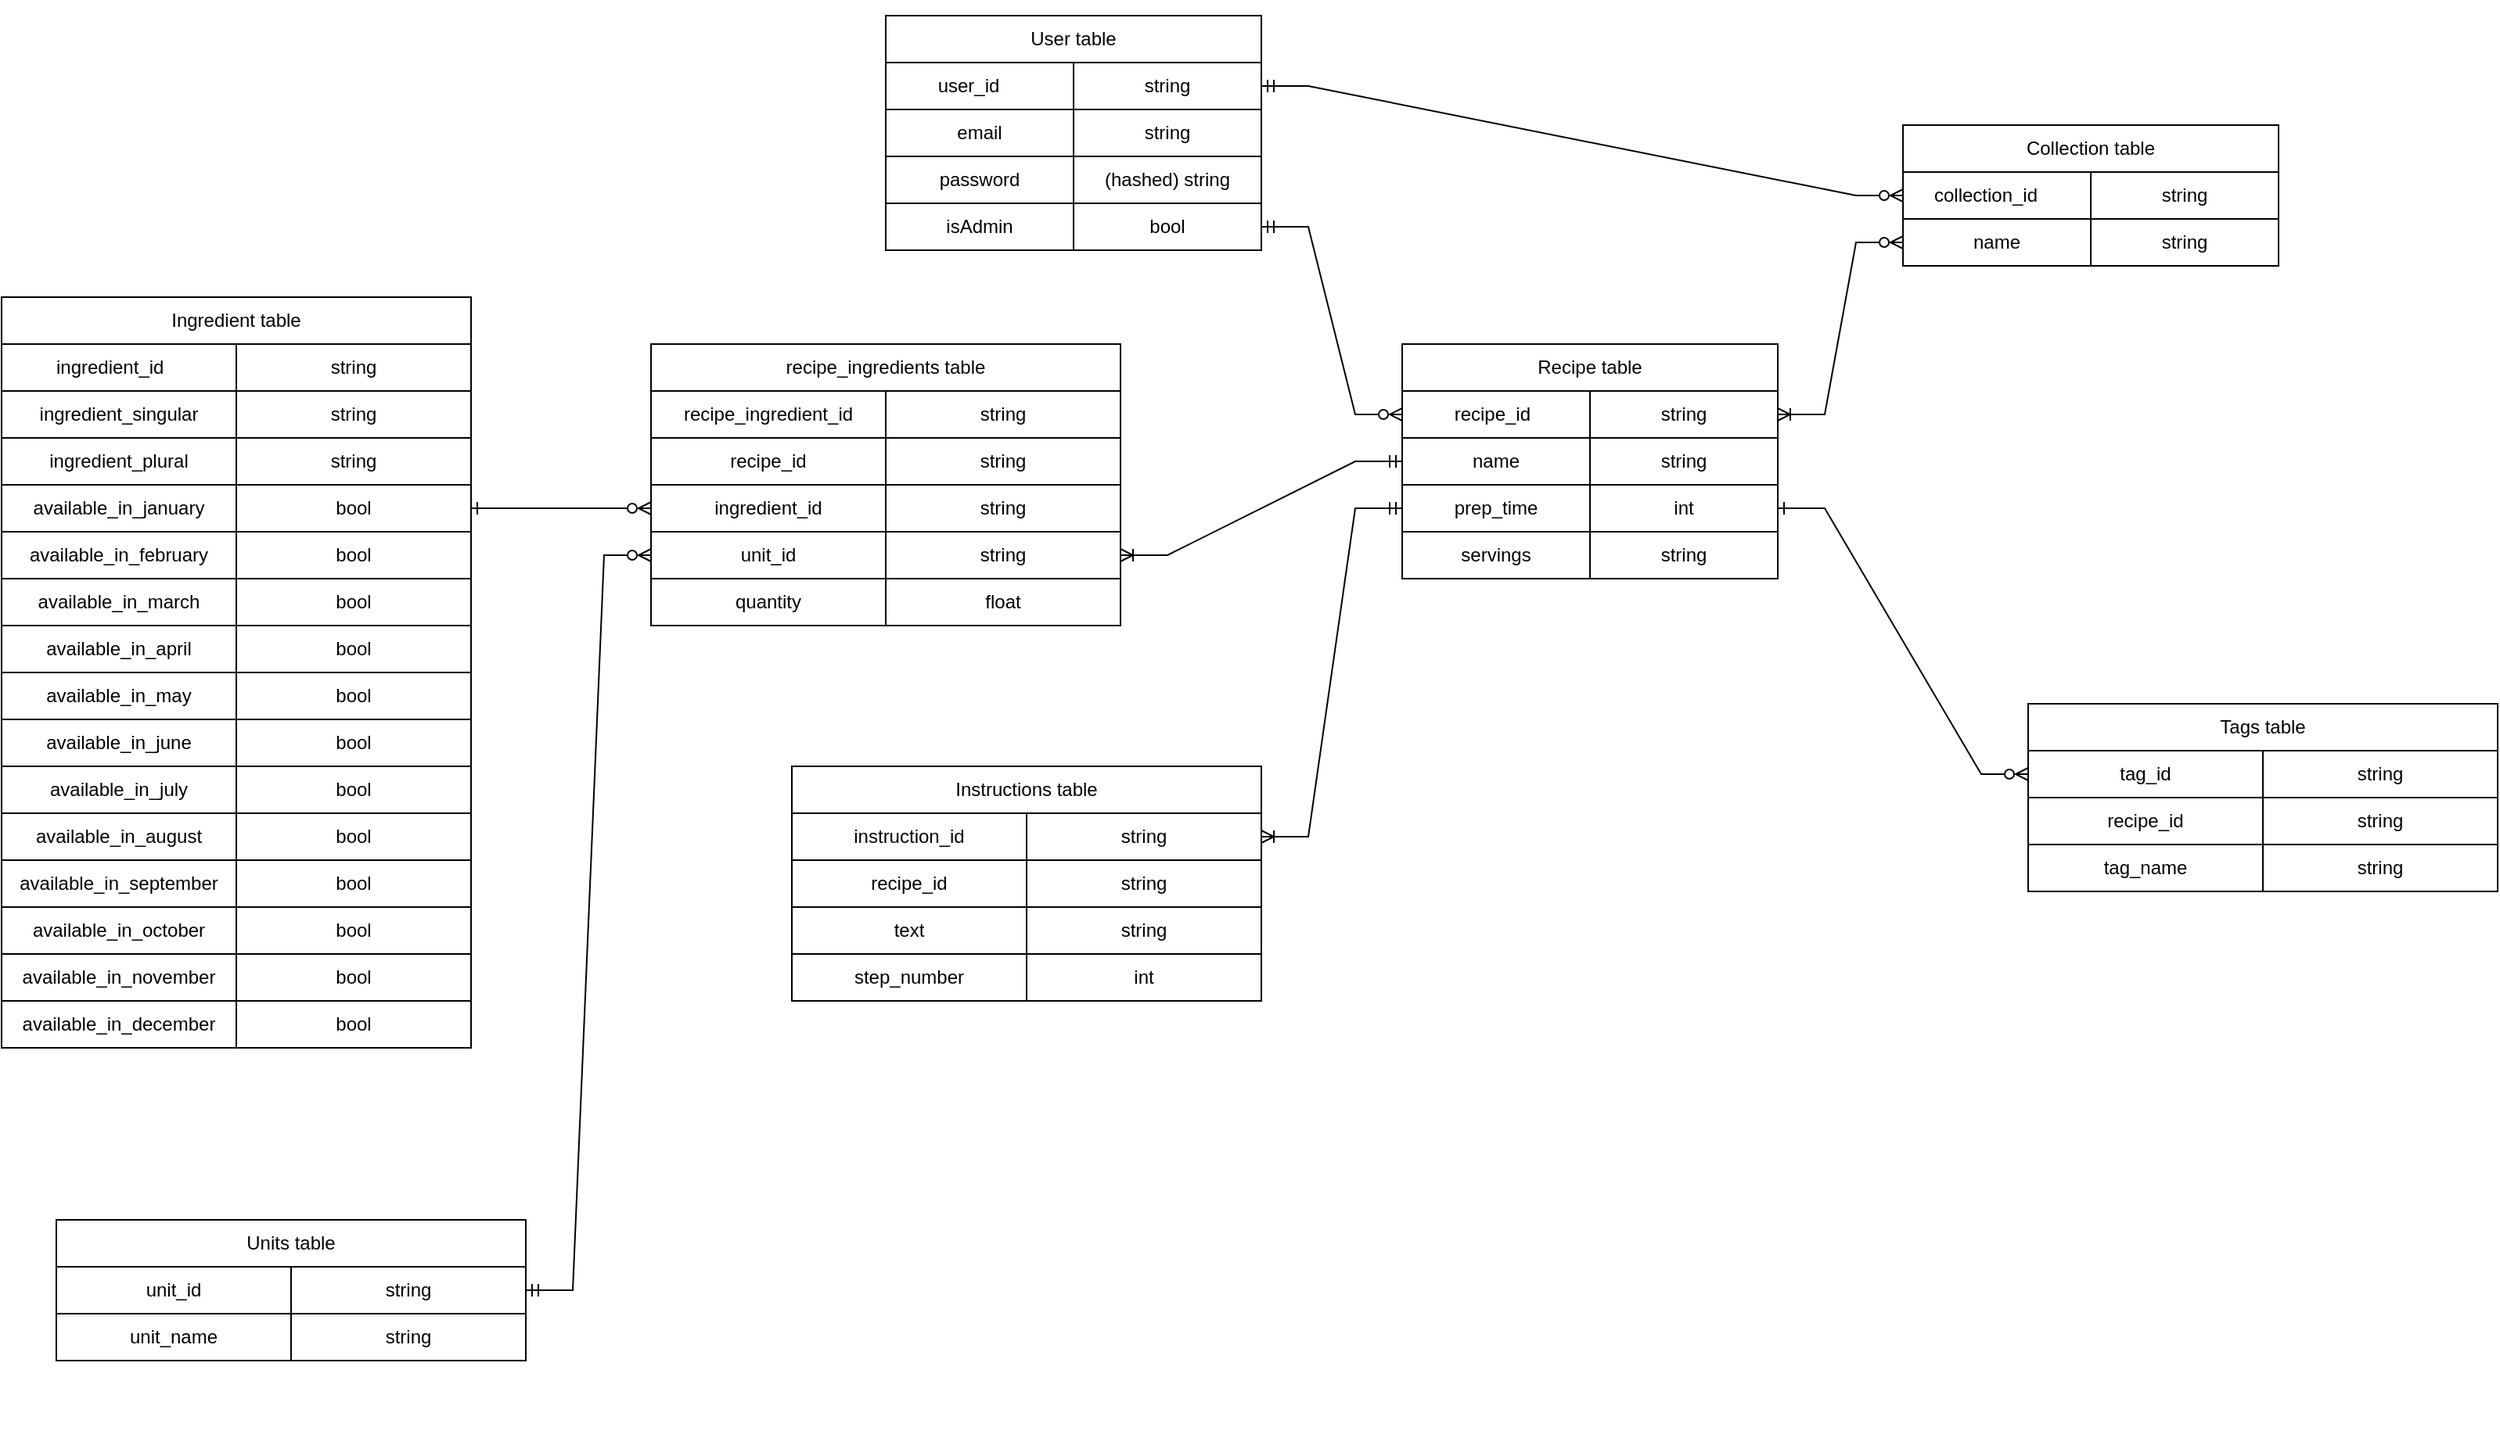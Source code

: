 <mxfile version="27.1.3">
  <diagram name="Page-1" id="JcqKBOb1F13oiYuU-APF">
    <mxGraphModel dx="1833" dy="550" grid="1" gridSize="10" guides="1" tooltips="1" connect="1" arrows="1" fold="1" page="1" pageScale="1" pageWidth="850" pageHeight="1100" math="0" shadow="0">
      <root>
        <mxCell id="0" />
        <mxCell id="1" parent="0" />
        <mxCell id="uTu99uXTamUOCDoSQrbE-17" value="" style="group" parent="1" vertex="1" connectable="0">
          <mxGeometry x="90" y="50" width="240" height="210" as="geometry" />
        </mxCell>
        <mxCell id="uTu99uXTamUOCDoSQrbE-2" value="User table" style="rounded=0;whiteSpace=wrap;html=1;" parent="uTu99uXTamUOCDoSQrbE-17" vertex="1">
          <mxGeometry x="-100" y="10" width="240" height="30" as="geometry" />
        </mxCell>
        <mxCell id="uTu99uXTamUOCDoSQrbE-5" value="user_id&lt;span style=&quot;white-space: pre;&quot;&gt;&#x9;&lt;/span&gt;" style="rounded=0;whiteSpace=wrap;html=1;" parent="uTu99uXTamUOCDoSQrbE-17" vertex="1">
          <mxGeometry x="-100" y="40" width="120" height="30" as="geometry" />
        </mxCell>
        <mxCell id="uTu99uXTamUOCDoSQrbE-6" value="string" style="rounded=0;whiteSpace=wrap;html=1;" parent="uTu99uXTamUOCDoSQrbE-17" vertex="1">
          <mxGeometry x="20" y="40" width="120" height="30" as="geometry" />
        </mxCell>
        <mxCell id="uTu99uXTamUOCDoSQrbE-7" value="email" style="rounded=0;whiteSpace=wrap;html=1;" parent="uTu99uXTamUOCDoSQrbE-17" vertex="1">
          <mxGeometry x="-100" y="70" width="120" height="30" as="geometry" />
        </mxCell>
        <mxCell id="uTu99uXTamUOCDoSQrbE-8" value="string" style="rounded=0;whiteSpace=wrap;html=1;" parent="uTu99uXTamUOCDoSQrbE-17" vertex="1">
          <mxGeometry x="20" y="70" width="120" height="30" as="geometry" />
        </mxCell>
        <mxCell id="uTu99uXTamUOCDoSQrbE-9" value="(hashed) string" style="rounded=0;whiteSpace=wrap;html=1;" parent="uTu99uXTamUOCDoSQrbE-17" vertex="1">
          <mxGeometry x="20" y="100" width="120" height="30" as="geometry" />
        </mxCell>
        <mxCell id="uTu99uXTamUOCDoSQrbE-10" value="password" style="rounded=0;whiteSpace=wrap;html=1;" parent="uTu99uXTamUOCDoSQrbE-17" vertex="1">
          <mxGeometry x="-100" y="100" width="120" height="30" as="geometry" />
        </mxCell>
        <mxCell id="uTu99uXTamUOCDoSQrbE-11" value="isAdmin" style="rounded=0;whiteSpace=wrap;html=1;" parent="uTu99uXTamUOCDoSQrbE-17" vertex="1">
          <mxGeometry x="-100" y="130" width="120" height="30" as="geometry" />
        </mxCell>
        <mxCell id="uTu99uXTamUOCDoSQrbE-12" value="bool" style="rounded=0;whiteSpace=wrap;html=1;" parent="uTu99uXTamUOCDoSQrbE-17" vertex="1">
          <mxGeometry x="20" y="130" width="120" height="30" as="geometry" />
        </mxCell>
        <mxCell id="uTu99uXTamUOCDoSQrbE-18" value="" style="group" parent="1" vertex="1" connectable="0">
          <mxGeometry x="640" y="130" width="240" height="377" as="geometry" />
        </mxCell>
        <mxCell id="uTu99uXTamUOCDoSQrbE-19" value="Collection table" style="rounded=0;whiteSpace=wrap;html=1;" parent="uTu99uXTamUOCDoSQrbE-18" vertex="1">
          <mxGeometry width="240" height="30" as="geometry" />
        </mxCell>
        <mxCell id="uTu99uXTamUOCDoSQrbE-20" value="collection_id&lt;span style=&quot;white-space: pre;&quot;&gt;&#x9;&lt;/span&gt;" style="rounded=0;whiteSpace=wrap;html=1;" parent="uTu99uXTamUOCDoSQrbE-18" vertex="1">
          <mxGeometry y="30" width="120" height="30" as="geometry" />
        </mxCell>
        <mxCell id="uTu99uXTamUOCDoSQrbE-21" value="string" style="rounded=0;whiteSpace=wrap;html=1;" parent="uTu99uXTamUOCDoSQrbE-18" vertex="1">
          <mxGeometry x="120" y="30" width="120" height="30" as="geometry" />
        </mxCell>
        <mxCell id="uTu99uXTamUOCDoSQrbE-22" value="name" style="rounded=0;whiteSpace=wrap;html=1;" parent="uTu99uXTamUOCDoSQrbE-18" vertex="1">
          <mxGeometry y="60" width="120" height="30" as="geometry" />
        </mxCell>
        <mxCell id="uTu99uXTamUOCDoSQrbE-23" value="string" style="rounded=0;whiteSpace=wrap;html=1;" parent="uTu99uXTamUOCDoSQrbE-18" vertex="1">
          <mxGeometry x="120" y="60" width="120" height="30" as="geometry" />
        </mxCell>
        <mxCell id="uTu99uXTamUOCDoSQrbE-28" value="" style="edgeStyle=entityRelationEdgeStyle;fontSize=12;html=1;endArrow=ERzeroToMany;rounded=0;exitX=1;exitY=0.5;exitDx=0;exitDy=0;entryX=0;entryY=0.5;entryDx=0;entryDy=0;startArrow=ERmandOne;startFill=0;endFill=0;" parent="1" source="uTu99uXTamUOCDoSQrbE-6" target="uTu99uXTamUOCDoSQrbE-20" edge="1">
          <mxGeometry width="100" height="100" relative="1" as="geometry">
            <mxPoint x="400" y="320" as="sourcePoint" />
            <mxPoint x="500" y="220" as="targetPoint" />
          </mxGeometry>
        </mxCell>
        <mxCell id="uTu99uXTamUOCDoSQrbE-29" value="" style="group" parent="1" vertex="1" connectable="0">
          <mxGeometry x="320" y="270" width="240" height="210" as="geometry" />
        </mxCell>
        <mxCell id="uTu99uXTamUOCDoSQrbE-30" value="Recipe table" style="rounded=0;whiteSpace=wrap;html=1;" parent="uTu99uXTamUOCDoSQrbE-29" vertex="1">
          <mxGeometry width="240" height="30" as="geometry" />
        </mxCell>
        <mxCell id="uTu99uXTamUOCDoSQrbE-31" value="recipe_id&lt;span style=&quot;white-space: pre;&quot;&gt;&#x9;&lt;/span&gt;" style="rounded=0;whiteSpace=wrap;html=1;" parent="uTu99uXTamUOCDoSQrbE-29" vertex="1">
          <mxGeometry y="30" width="120" height="30" as="geometry" />
        </mxCell>
        <mxCell id="uTu99uXTamUOCDoSQrbE-32" value="string" style="rounded=0;whiteSpace=wrap;html=1;" parent="uTu99uXTamUOCDoSQrbE-29" vertex="1">
          <mxGeometry x="120" y="30" width="120" height="30" as="geometry" />
        </mxCell>
        <mxCell id="uTu99uXTamUOCDoSQrbE-33" value="name" style="rounded=0;whiteSpace=wrap;html=1;" parent="uTu99uXTamUOCDoSQrbE-29" vertex="1">
          <mxGeometry y="60" width="120" height="30" as="geometry" />
        </mxCell>
        <mxCell id="uTu99uXTamUOCDoSQrbE-34" value="string" style="rounded=0;whiteSpace=wrap;html=1;" parent="uTu99uXTamUOCDoSQrbE-29" vertex="1">
          <mxGeometry x="120" y="60" width="120" height="30" as="geometry" />
        </mxCell>
        <mxCell id="uTu99uXTamUOCDoSQrbE-35" value="int" style="rounded=0;whiteSpace=wrap;html=1;" parent="uTu99uXTamUOCDoSQrbE-29" vertex="1">
          <mxGeometry x="120" y="90" width="120" height="30" as="geometry" />
        </mxCell>
        <mxCell id="uTu99uXTamUOCDoSQrbE-36" value="prep_time" style="rounded=0;whiteSpace=wrap;html=1;" parent="uTu99uXTamUOCDoSQrbE-29" vertex="1">
          <mxGeometry y="90" width="120" height="30" as="geometry" />
        </mxCell>
        <mxCell id="Wm0UdCnyD-QNA5W_yQl0-44" value="string" style="rounded=0;whiteSpace=wrap;html=1;" vertex="1" parent="uTu99uXTamUOCDoSQrbE-29">
          <mxGeometry x="120" y="120" width="120" height="30" as="geometry" />
        </mxCell>
        <mxCell id="Wm0UdCnyD-QNA5W_yQl0-45" value="servings" style="rounded=0;whiteSpace=wrap;html=1;" vertex="1" parent="uTu99uXTamUOCDoSQrbE-29">
          <mxGeometry y="120" width="120" height="30" as="geometry" />
        </mxCell>
        <mxCell id="uTu99uXTamUOCDoSQrbE-40" value="" style="edgeStyle=entityRelationEdgeStyle;fontSize=12;html=1;endArrow=ERoneToMany;rounded=0;exitX=0;exitY=0.5;exitDx=0;exitDy=0;entryX=1;entryY=0.5;entryDx=0;entryDy=0;startArrow=ERzeroToMany;startFill=0;endFill=0;" parent="1" source="uTu99uXTamUOCDoSQrbE-22" target="uTu99uXTamUOCDoSQrbE-32" edge="1">
          <mxGeometry width="100" height="100" relative="1" as="geometry">
            <mxPoint x="270" y="133" as="sourcePoint" />
            <mxPoint x="644" y="88" as="targetPoint" />
          </mxGeometry>
        </mxCell>
        <mxCell id="uTu99uXTamUOCDoSQrbE-42" value="" style="edgeStyle=entityRelationEdgeStyle;fontSize=12;html=1;endArrow=ERzeroToMany;rounded=0;exitX=1;exitY=0.5;exitDx=0;exitDy=0;entryX=0;entryY=0.5;entryDx=0;entryDy=0;startArrow=ERmandOne;startFill=0;endFill=0;" parent="1" source="uTu99uXTamUOCDoSQrbE-12" target="uTu99uXTamUOCDoSQrbE-31" edge="1">
          <mxGeometry width="100" height="100" relative="1" as="geometry">
            <mxPoint x="704" y="133" as="sourcePoint" />
            <mxPoint x="549" y="390" as="targetPoint" />
          </mxGeometry>
        </mxCell>
        <mxCell id="M6QdYBmj7LeTefGW3ZPe-50" value="" style="edgeStyle=entityRelationEdgeStyle;fontSize=12;html=1;endArrow=ERone;rounded=0;exitX=0;exitY=0.5;exitDx=0;exitDy=0;entryX=1;entryY=0.5;entryDx=0;entryDy=0;startArrow=ERzeroToMany;startFill=0;endFill=0;" parent="1" source="Wm0UdCnyD-QNA5W_yQl0-23" target="uTu99uXTamUOCDoSQrbE-49" edge="1">
          <mxGeometry width="100" height="100" relative="1" as="geometry">
            <mxPoint x="240" y="250" as="sourcePoint" />
            <mxPoint x="400" y="410" as="targetPoint" />
          </mxGeometry>
        </mxCell>
        <mxCell id="M6QdYBmj7LeTefGW3ZPe-52" value="" style="group" parent="1" vertex="1" connectable="0">
          <mxGeometry x="-70" y="540" width="300" height="150" as="geometry" />
        </mxCell>
        <mxCell id="M6QdYBmj7LeTefGW3ZPe-53" value="Instructions table" style="rounded=0;whiteSpace=wrap;html=1;" parent="M6QdYBmj7LeTefGW3ZPe-52" vertex="1">
          <mxGeometry width="300" height="30" as="geometry" />
        </mxCell>
        <mxCell id="M6QdYBmj7LeTefGW3ZPe-54" value="instruction_id" style="rounded=0;whiteSpace=wrap;html=1;" parent="M6QdYBmj7LeTefGW3ZPe-52" vertex="1">
          <mxGeometry y="30" width="150" height="30" as="geometry" />
        </mxCell>
        <mxCell id="M6QdYBmj7LeTefGW3ZPe-55" value="string" style="rounded=0;whiteSpace=wrap;html=1;" parent="M6QdYBmj7LeTefGW3ZPe-52" vertex="1">
          <mxGeometry x="150" y="30" width="150" height="30" as="geometry" />
        </mxCell>
        <mxCell id="M6QdYBmj7LeTefGW3ZPe-56" value="recipe_id" style="rounded=0;whiteSpace=wrap;html=1;" parent="M6QdYBmj7LeTefGW3ZPe-52" vertex="1">
          <mxGeometry y="60" width="150" height="30" as="geometry" />
        </mxCell>
        <mxCell id="M6QdYBmj7LeTefGW3ZPe-57" value="string" style="rounded=0;whiteSpace=wrap;html=1;" parent="M6QdYBmj7LeTefGW3ZPe-52" vertex="1">
          <mxGeometry x="150" y="60" width="150" height="30" as="geometry" />
        </mxCell>
        <mxCell id="M6QdYBmj7LeTefGW3ZPe-58" value="string" style="rounded=0;whiteSpace=wrap;html=1;" parent="M6QdYBmj7LeTefGW3ZPe-52" vertex="1">
          <mxGeometry x="150" y="90" width="150" height="30" as="geometry" />
        </mxCell>
        <mxCell id="M6QdYBmj7LeTefGW3ZPe-59" value="text" style="rounded=0;whiteSpace=wrap;html=1;" parent="M6QdYBmj7LeTefGW3ZPe-52" vertex="1">
          <mxGeometry y="90" width="150" height="30" as="geometry" />
        </mxCell>
        <mxCell id="M6QdYBmj7LeTefGW3ZPe-60" value="step_number" style="rounded=0;whiteSpace=wrap;html=1;" parent="M6QdYBmj7LeTefGW3ZPe-52" vertex="1">
          <mxGeometry y="120" width="150" height="30" as="geometry" />
        </mxCell>
        <mxCell id="M6QdYBmj7LeTefGW3ZPe-61" value="int" style="rounded=0;whiteSpace=wrap;html=1;" parent="M6QdYBmj7LeTefGW3ZPe-52" vertex="1">
          <mxGeometry x="150" y="120" width="150" height="30" as="geometry" />
        </mxCell>
        <mxCell id="Wm0UdCnyD-QNA5W_yQl0-5" value="" style="group" vertex="1" connectable="0" parent="1">
          <mxGeometry x="-540" y="830" width="300" height="150" as="geometry" />
        </mxCell>
        <mxCell id="Wm0UdCnyD-QNA5W_yQl0-7" value="unit_id" style="rounded=0;whiteSpace=wrap;html=1;" vertex="1" parent="Wm0UdCnyD-QNA5W_yQl0-5">
          <mxGeometry y="30" width="150" height="30" as="geometry" />
        </mxCell>
        <mxCell id="Wm0UdCnyD-QNA5W_yQl0-8" value="string" style="rounded=0;whiteSpace=wrap;html=1;" vertex="1" parent="Wm0UdCnyD-QNA5W_yQl0-5">
          <mxGeometry x="150" y="30" width="150" height="30" as="geometry" />
        </mxCell>
        <mxCell id="Wm0UdCnyD-QNA5W_yQl0-9" value="unit_name" style="rounded=0;whiteSpace=wrap;html=1;" vertex="1" parent="Wm0UdCnyD-QNA5W_yQl0-5">
          <mxGeometry y="60" width="150" height="30" as="geometry" />
        </mxCell>
        <mxCell id="Wm0UdCnyD-QNA5W_yQl0-10" value="string" style="rounded=0;whiteSpace=wrap;html=1;" vertex="1" parent="Wm0UdCnyD-QNA5W_yQl0-5">
          <mxGeometry x="150" y="60" width="150" height="30" as="geometry" />
        </mxCell>
        <mxCell id="Wm0UdCnyD-QNA5W_yQl0-6" value="Units table" style="rounded=0;whiteSpace=wrap;html=1;" vertex="1" parent="Wm0UdCnyD-QNA5W_yQl0-5">
          <mxGeometry width="300" height="30" as="geometry" />
        </mxCell>
        <mxCell id="Wm0UdCnyD-QNA5W_yQl0-15" value="" style="edgeStyle=entityRelationEdgeStyle;fontSize=12;html=1;endArrow=ERmandOne;rounded=0;exitX=0;exitY=0.5;exitDx=0;exitDy=0;entryX=1;entryY=0.5;entryDx=0;entryDy=0;startFill=0;endFill=0;startArrow=ERzeroToMany;" edge="1" parent="1" source="Wm0UdCnyD-QNA5W_yQl0-24" target="Wm0UdCnyD-QNA5W_yQl0-8">
          <mxGeometry width="100" height="100" relative="1" as="geometry">
            <mxPoint x="460" y="410" as="sourcePoint" />
            <mxPoint x="270" y="670" as="targetPoint" />
          </mxGeometry>
        </mxCell>
        <mxCell id="Wm0UdCnyD-QNA5W_yQl0-16" value="" style="group" vertex="1" connectable="0" parent="1">
          <mxGeometry x="-160" y="270" width="300" height="150" as="geometry" />
        </mxCell>
        <mxCell id="Wm0UdCnyD-QNA5W_yQl0-17" value="recipe_ingredients table" style="rounded=0;whiteSpace=wrap;html=1;" vertex="1" parent="Wm0UdCnyD-QNA5W_yQl0-16">
          <mxGeometry width="300" height="30" as="geometry" />
        </mxCell>
        <mxCell id="Wm0UdCnyD-QNA5W_yQl0-18" value="recipe_ingredient_id" style="rounded=0;whiteSpace=wrap;html=1;" vertex="1" parent="Wm0UdCnyD-QNA5W_yQl0-16">
          <mxGeometry y="30" width="150" height="30" as="geometry" />
        </mxCell>
        <mxCell id="Wm0UdCnyD-QNA5W_yQl0-19" value="string" style="rounded=0;whiteSpace=wrap;html=1;" vertex="1" parent="Wm0UdCnyD-QNA5W_yQl0-16">
          <mxGeometry x="150" y="30" width="150" height="30" as="geometry" />
        </mxCell>
        <mxCell id="Wm0UdCnyD-QNA5W_yQl0-20" value="recipe_id" style="rounded=0;whiteSpace=wrap;html=1;" vertex="1" parent="Wm0UdCnyD-QNA5W_yQl0-16">
          <mxGeometry y="60" width="150" height="30" as="geometry" />
        </mxCell>
        <mxCell id="Wm0UdCnyD-QNA5W_yQl0-21" value="string" style="rounded=0;whiteSpace=wrap;html=1;" vertex="1" parent="Wm0UdCnyD-QNA5W_yQl0-16">
          <mxGeometry x="150" y="60" width="150" height="30" as="geometry" />
        </mxCell>
        <mxCell id="Wm0UdCnyD-QNA5W_yQl0-22" value="string" style="rounded=0;whiteSpace=wrap;html=1;" vertex="1" parent="Wm0UdCnyD-QNA5W_yQl0-16">
          <mxGeometry x="150" y="90" width="150" height="30" as="geometry" />
        </mxCell>
        <mxCell id="Wm0UdCnyD-QNA5W_yQl0-23" value="ingredient_id" style="rounded=0;whiteSpace=wrap;html=1;" vertex="1" parent="Wm0UdCnyD-QNA5W_yQl0-16">
          <mxGeometry y="90" width="150" height="30" as="geometry" />
        </mxCell>
        <mxCell id="Wm0UdCnyD-QNA5W_yQl0-24" value="unit_id" style="rounded=0;whiteSpace=wrap;html=1;" vertex="1" parent="Wm0UdCnyD-QNA5W_yQl0-16">
          <mxGeometry y="120" width="150" height="30" as="geometry" />
        </mxCell>
        <mxCell id="Wm0UdCnyD-QNA5W_yQl0-25" value="string" style="rounded=0;whiteSpace=wrap;html=1;" vertex="1" parent="Wm0UdCnyD-QNA5W_yQl0-16">
          <mxGeometry x="150" y="120" width="150" height="30" as="geometry" />
        </mxCell>
        <mxCell id="uTu99uXTamUOCDoSQrbE-43" value="" style="group" parent="1" vertex="1" connectable="0">
          <mxGeometry x="-575" y="240" width="300" height="480" as="geometry" />
        </mxCell>
        <mxCell id="uTu99uXTamUOCDoSQrbE-44" value="Ingredient table" style="rounded=0;whiteSpace=wrap;html=1;" parent="uTu99uXTamUOCDoSQrbE-43" vertex="1">
          <mxGeometry width="300" height="30" as="geometry" />
        </mxCell>
        <mxCell id="uTu99uXTamUOCDoSQrbE-45" value="ingredient_id&lt;span style=&quot;white-space: pre;&quot;&gt;&#x9;&lt;/span&gt;" style="rounded=0;whiteSpace=wrap;html=1;" parent="uTu99uXTamUOCDoSQrbE-43" vertex="1">
          <mxGeometry y="30" width="150" height="30" as="geometry" />
        </mxCell>
        <mxCell id="uTu99uXTamUOCDoSQrbE-46" value="string" style="rounded=0;whiteSpace=wrap;html=1;" parent="uTu99uXTamUOCDoSQrbE-43" vertex="1">
          <mxGeometry x="150" y="30" width="150" height="30" as="geometry" />
        </mxCell>
        <mxCell id="uTu99uXTamUOCDoSQrbE-47" value="ingredient_singular" style="rounded=0;whiteSpace=wrap;html=1;" parent="uTu99uXTamUOCDoSQrbE-43" vertex="1">
          <mxGeometry y="60" width="150" height="30" as="geometry" />
        </mxCell>
        <mxCell id="uTu99uXTamUOCDoSQrbE-48" value="string" style="rounded=0;whiteSpace=wrap;html=1;" parent="uTu99uXTamUOCDoSQrbE-43" vertex="1">
          <mxGeometry x="150" y="60" width="150" height="30" as="geometry" />
        </mxCell>
        <mxCell id="uTu99uXTamUOCDoSQrbE-49" value="bool" style="rounded=0;whiteSpace=wrap;html=1;" parent="uTu99uXTamUOCDoSQrbE-43" vertex="1">
          <mxGeometry x="150" y="120" width="150" height="30" as="geometry" />
        </mxCell>
        <mxCell id="uTu99uXTamUOCDoSQrbE-50" value="available_in_january" style="rounded=0;whiteSpace=wrap;html=1;" parent="uTu99uXTamUOCDoSQrbE-43" vertex="1">
          <mxGeometry y="120" width="150" height="30" as="geometry" />
        </mxCell>
        <mxCell id="M6QdYBmj7LeTefGW3ZPe-11" value="available_in_february" style="rounded=0;whiteSpace=wrap;html=1;" parent="uTu99uXTamUOCDoSQrbE-43" vertex="1">
          <mxGeometry y="150" width="150" height="30" as="geometry" />
        </mxCell>
        <mxCell id="M6QdYBmj7LeTefGW3ZPe-12" value="available_in_march" style="rounded=0;whiteSpace=wrap;html=1;" parent="uTu99uXTamUOCDoSQrbE-43" vertex="1">
          <mxGeometry y="180" width="150" height="30" as="geometry" />
        </mxCell>
        <mxCell id="M6QdYBmj7LeTefGW3ZPe-13" value="available_in_april" style="rounded=0;whiteSpace=wrap;html=1;" parent="uTu99uXTamUOCDoSQrbE-43" vertex="1">
          <mxGeometry y="210" width="150" height="30" as="geometry" />
        </mxCell>
        <mxCell id="M6QdYBmj7LeTefGW3ZPe-22" value="bool" style="rounded=0;whiteSpace=wrap;html=1;" parent="uTu99uXTamUOCDoSQrbE-43" vertex="1">
          <mxGeometry x="150" y="150" width="150" height="30" as="geometry" />
        </mxCell>
        <mxCell id="M6QdYBmj7LeTefGW3ZPe-23" value="bool" style="rounded=0;whiteSpace=wrap;html=1;" parent="uTu99uXTamUOCDoSQrbE-43" vertex="1">
          <mxGeometry x="150" y="180" width="150" height="30" as="geometry" />
        </mxCell>
        <mxCell id="M6QdYBmj7LeTefGW3ZPe-24" value="bool" style="rounded=0;whiteSpace=wrap;html=1;" parent="uTu99uXTamUOCDoSQrbE-43" vertex="1">
          <mxGeometry x="150" y="210" width="150" height="30" as="geometry" />
        </mxCell>
        <mxCell id="M6QdYBmj7LeTefGW3ZPe-25" value="bool" style="rounded=0;whiteSpace=wrap;html=1;" parent="uTu99uXTamUOCDoSQrbE-43" vertex="1">
          <mxGeometry x="150" y="240" width="150" height="30" as="geometry" />
        </mxCell>
        <mxCell id="M6QdYBmj7LeTefGW3ZPe-26" value="bool" style="rounded=0;whiteSpace=wrap;html=1;" parent="uTu99uXTamUOCDoSQrbE-43" vertex="1">
          <mxGeometry x="150" y="270" width="150" height="30" as="geometry" />
        </mxCell>
        <mxCell id="M6QdYBmj7LeTefGW3ZPe-28" value="bool" style="rounded=0;whiteSpace=wrap;html=1;" parent="uTu99uXTamUOCDoSQrbE-43" vertex="1">
          <mxGeometry x="150" y="330" width="150" height="30" as="geometry" />
        </mxCell>
        <mxCell id="M6QdYBmj7LeTefGW3ZPe-29" value="bool" style="rounded=0;whiteSpace=wrap;html=1;" parent="uTu99uXTamUOCDoSQrbE-43" vertex="1">
          <mxGeometry x="150" y="360" width="150" height="30" as="geometry" />
        </mxCell>
        <mxCell id="M6QdYBmj7LeTefGW3ZPe-30" value="bool" style="rounded=0;whiteSpace=wrap;html=1;" parent="uTu99uXTamUOCDoSQrbE-43" vertex="1">
          <mxGeometry x="150" y="390" width="150" height="30" as="geometry" />
        </mxCell>
        <mxCell id="M6QdYBmj7LeTefGW3ZPe-31" value="bool" style="rounded=0;whiteSpace=wrap;html=1;" parent="uTu99uXTamUOCDoSQrbE-43" vertex="1">
          <mxGeometry x="150" y="420" width="150" height="30" as="geometry" />
        </mxCell>
        <mxCell id="M6QdYBmj7LeTefGW3ZPe-32" value="bool" style="rounded=0;whiteSpace=wrap;html=1;" parent="uTu99uXTamUOCDoSQrbE-43" vertex="1">
          <mxGeometry x="150" y="450" width="150" height="30" as="geometry" />
        </mxCell>
        <mxCell id="M6QdYBmj7LeTefGW3ZPe-34" value="bool" style="rounded=0;whiteSpace=wrap;html=1;" parent="uTu99uXTamUOCDoSQrbE-43" vertex="1">
          <mxGeometry x="150" y="300" width="150" height="30" as="geometry" />
        </mxCell>
        <mxCell id="M6QdYBmj7LeTefGW3ZPe-14" value="available_in_may" style="rounded=0;whiteSpace=wrap;html=1;" parent="uTu99uXTamUOCDoSQrbE-43" vertex="1">
          <mxGeometry y="240" width="150" height="30" as="geometry" />
        </mxCell>
        <mxCell id="M6QdYBmj7LeTefGW3ZPe-15" value="available_in_june" style="rounded=0;whiteSpace=wrap;html=1;" parent="uTu99uXTamUOCDoSQrbE-43" vertex="1">
          <mxGeometry y="270" width="150" height="30" as="geometry" />
        </mxCell>
        <mxCell id="M6QdYBmj7LeTefGW3ZPe-16" value="available_in_july" style="rounded=0;whiteSpace=wrap;html=1;" parent="uTu99uXTamUOCDoSQrbE-43" vertex="1">
          <mxGeometry y="300" width="150" height="30" as="geometry" />
        </mxCell>
        <mxCell id="M6QdYBmj7LeTefGW3ZPe-17" value="available_in_august" style="rounded=0;whiteSpace=wrap;html=1;" parent="uTu99uXTamUOCDoSQrbE-43" vertex="1">
          <mxGeometry y="330" width="150" height="30" as="geometry" />
        </mxCell>
        <mxCell id="M6QdYBmj7LeTefGW3ZPe-18" value="available_in_september" style="rounded=0;whiteSpace=wrap;html=1;" parent="uTu99uXTamUOCDoSQrbE-43" vertex="1">
          <mxGeometry y="360" width="150" height="30" as="geometry" />
        </mxCell>
        <mxCell id="M6QdYBmj7LeTefGW3ZPe-19" value="available_in_october" style="rounded=0;whiteSpace=wrap;html=1;" parent="uTu99uXTamUOCDoSQrbE-43" vertex="1">
          <mxGeometry y="390" width="150" height="30" as="geometry" />
        </mxCell>
        <mxCell id="M6QdYBmj7LeTefGW3ZPe-20" value="available_in_november" style="rounded=0;whiteSpace=wrap;html=1;" parent="uTu99uXTamUOCDoSQrbE-43" vertex="1">
          <mxGeometry y="420" width="150" height="30" as="geometry" />
        </mxCell>
        <mxCell id="M6QdYBmj7LeTefGW3ZPe-21" value="available_in_december" style="rounded=0;whiteSpace=wrap;html=1;" parent="uTu99uXTamUOCDoSQrbE-43" vertex="1">
          <mxGeometry y="450" width="150" height="30" as="geometry" />
        </mxCell>
        <mxCell id="Wm0UdCnyD-QNA5W_yQl0-48" value="string" style="rounded=0;whiteSpace=wrap;html=1;" vertex="1" parent="uTu99uXTamUOCDoSQrbE-43">
          <mxGeometry x="150" y="90" width="150" height="30" as="geometry" />
        </mxCell>
        <mxCell id="Wm0UdCnyD-QNA5W_yQl0-49" value="ingredient_plural" style="rounded=0;whiteSpace=wrap;html=1;" vertex="1" parent="uTu99uXTamUOCDoSQrbE-43">
          <mxGeometry y="90" width="150" height="30" as="geometry" />
        </mxCell>
        <mxCell id="Wm0UdCnyD-QNA5W_yQl0-28" value="quantity" style="rounded=0;whiteSpace=wrap;html=1;" vertex="1" parent="1">
          <mxGeometry x="-160" y="420" width="150" height="30" as="geometry" />
        </mxCell>
        <mxCell id="Wm0UdCnyD-QNA5W_yQl0-29" value="float" style="rounded=0;whiteSpace=wrap;html=1;" vertex="1" parent="1">
          <mxGeometry x="-10" y="420" width="150" height="30" as="geometry" />
        </mxCell>
        <mxCell id="Wm0UdCnyD-QNA5W_yQl0-31" style="edgeStyle=entityRelationEdgeStyle;rounded=0;orthogonalLoop=1;jettySize=auto;html=1;exitX=0;exitY=0.5;exitDx=0;exitDy=0;entryX=1;entryY=0.5;entryDx=0;entryDy=0;endArrow=ERoneToMany;endFill=0;startArrow=ERmandOne;startFill=0;" edge="1" parent="1" source="uTu99uXTamUOCDoSQrbE-33" target="Wm0UdCnyD-QNA5W_yQl0-25">
          <mxGeometry relative="1" as="geometry" />
        </mxCell>
        <mxCell id="Wm0UdCnyD-QNA5W_yQl0-32" style="edgeStyle=entityRelationEdgeStyle;rounded=0;orthogonalLoop=1;jettySize=auto;html=1;exitX=0;exitY=0.5;exitDx=0;exitDy=0;entryX=1;entryY=0.5;entryDx=0;entryDy=0;endArrow=ERoneToMany;endFill=0;startArrow=ERmandOne;startFill=0;" edge="1" parent="1" source="uTu99uXTamUOCDoSQrbE-36" target="M6QdYBmj7LeTefGW3ZPe-55">
          <mxGeometry relative="1" as="geometry">
            <mxPoint x="380" y="570" as="targetPoint" />
          </mxGeometry>
        </mxCell>
        <mxCell id="Wm0UdCnyD-QNA5W_yQl0-33" style="edgeStyle=entityRelationEdgeStyle;rounded=0;orthogonalLoop=1;jettySize=auto;html=1;exitX=1;exitY=0.5;exitDx=0;exitDy=0;entryX=0;entryY=0.5;entryDx=0;entryDy=0;startArrow=ERone;startFill=0;endArrow=ERzeroToMany;endFill=0;" edge="1" parent="1" source="uTu99uXTamUOCDoSQrbE-35" target="Wm0UdCnyD-QNA5W_yQl0-36">
          <mxGeometry relative="1" as="geometry">
            <mxPoint x="915" y="550" as="targetPoint" />
          </mxGeometry>
        </mxCell>
        <mxCell id="Wm0UdCnyD-QNA5W_yQl0-34" value="" style="group" vertex="1" connectable="0" parent="1">
          <mxGeometry x="720" y="500" width="300" height="150" as="geometry" />
        </mxCell>
        <mxCell id="Wm0UdCnyD-QNA5W_yQl0-35" value="Tags table" style="rounded=0;whiteSpace=wrap;html=1;" vertex="1" parent="Wm0UdCnyD-QNA5W_yQl0-34">
          <mxGeometry width="300" height="30" as="geometry" />
        </mxCell>
        <mxCell id="Wm0UdCnyD-QNA5W_yQl0-36" value="tag_id" style="rounded=0;whiteSpace=wrap;html=1;" vertex="1" parent="Wm0UdCnyD-QNA5W_yQl0-34">
          <mxGeometry y="30" width="150" height="30" as="geometry" />
        </mxCell>
        <mxCell id="Wm0UdCnyD-QNA5W_yQl0-37" value="string" style="rounded=0;whiteSpace=wrap;html=1;" vertex="1" parent="Wm0UdCnyD-QNA5W_yQl0-34">
          <mxGeometry x="150" y="30" width="150" height="30" as="geometry" />
        </mxCell>
        <mxCell id="Wm0UdCnyD-QNA5W_yQl0-38" value="recipe_id" style="rounded=0;whiteSpace=wrap;html=1;" vertex="1" parent="Wm0UdCnyD-QNA5W_yQl0-34">
          <mxGeometry y="60" width="150" height="30" as="geometry" />
        </mxCell>
        <mxCell id="Wm0UdCnyD-QNA5W_yQl0-39" value="string" style="rounded=0;whiteSpace=wrap;html=1;" vertex="1" parent="Wm0UdCnyD-QNA5W_yQl0-34">
          <mxGeometry x="150" y="60" width="150" height="30" as="geometry" />
        </mxCell>
        <mxCell id="Wm0UdCnyD-QNA5W_yQl0-40" value="string" style="rounded=0;whiteSpace=wrap;html=1;" vertex="1" parent="Wm0UdCnyD-QNA5W_yQl0-34">
          <mxGeometry x="150" y="90" width="150" height="30" as="geometry" />
        </mxCell>
        <mxCell id="Wm0UdCnyD-QNA5W_yQl0-41" value="tag_name" style="rounded=0;whiteSpace=wrap;html=1;" vertex="1" parent="Wm0UdCnyD-QNA5W_yQl0-34">
          <mxGeometry y="90" width="150" height="30" as="geometry" />
        </mxCell>
      </root>
    </mxGraphModel>
  </diagram>
</mxfile>
